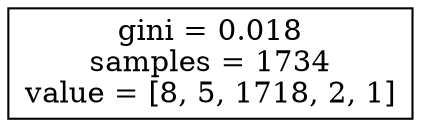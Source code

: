 digraph Tree {
node [shape=box] ;
0 [label="gini = 0.018\nsamples = 1734\nvalue = [8, 5, 1718, 2, 1]"] ;
}